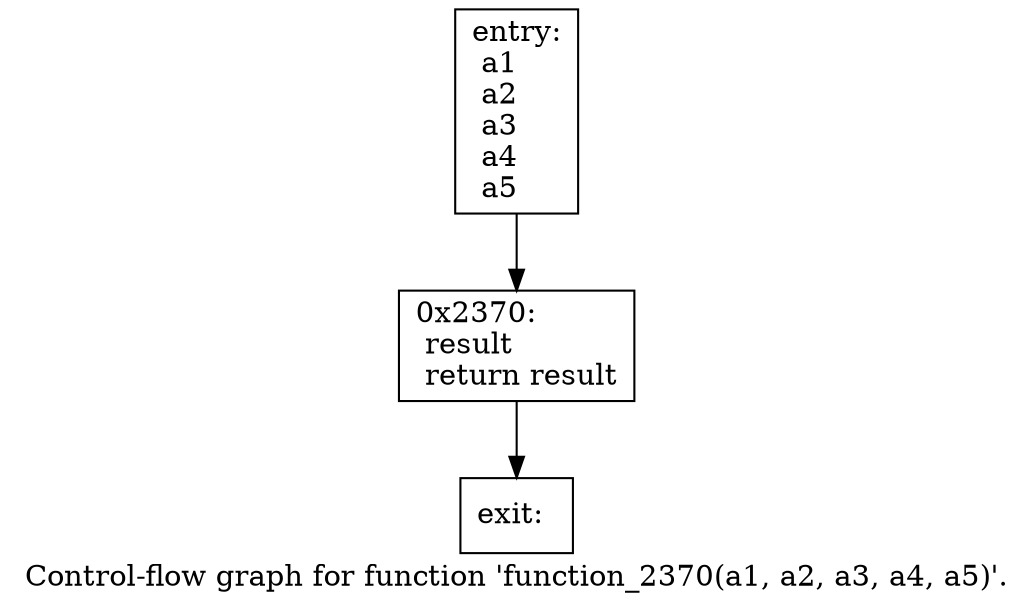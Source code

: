 digraph "Control-flow graph for function 'function_2370(a1, a2, a3, a4, a5)'." {
  label="Control-flow graph for function 'function_2370(a1, a2, a3, a4, a5)'.";
  node [shape=record];

  Node07C7F070 [label="{entry:\l  a1\l  a2\l  a3\l  a4\l  a5\l}"];
  Node07C7F070 -> Node07C7F340;
  Node07C7F340 [label="{0x2370:\l  result\l  return result\l}"];
  Node07C7F340 -> Node07C7F268;
  Node07C7F268 [label="{exit:\l}"];

}
